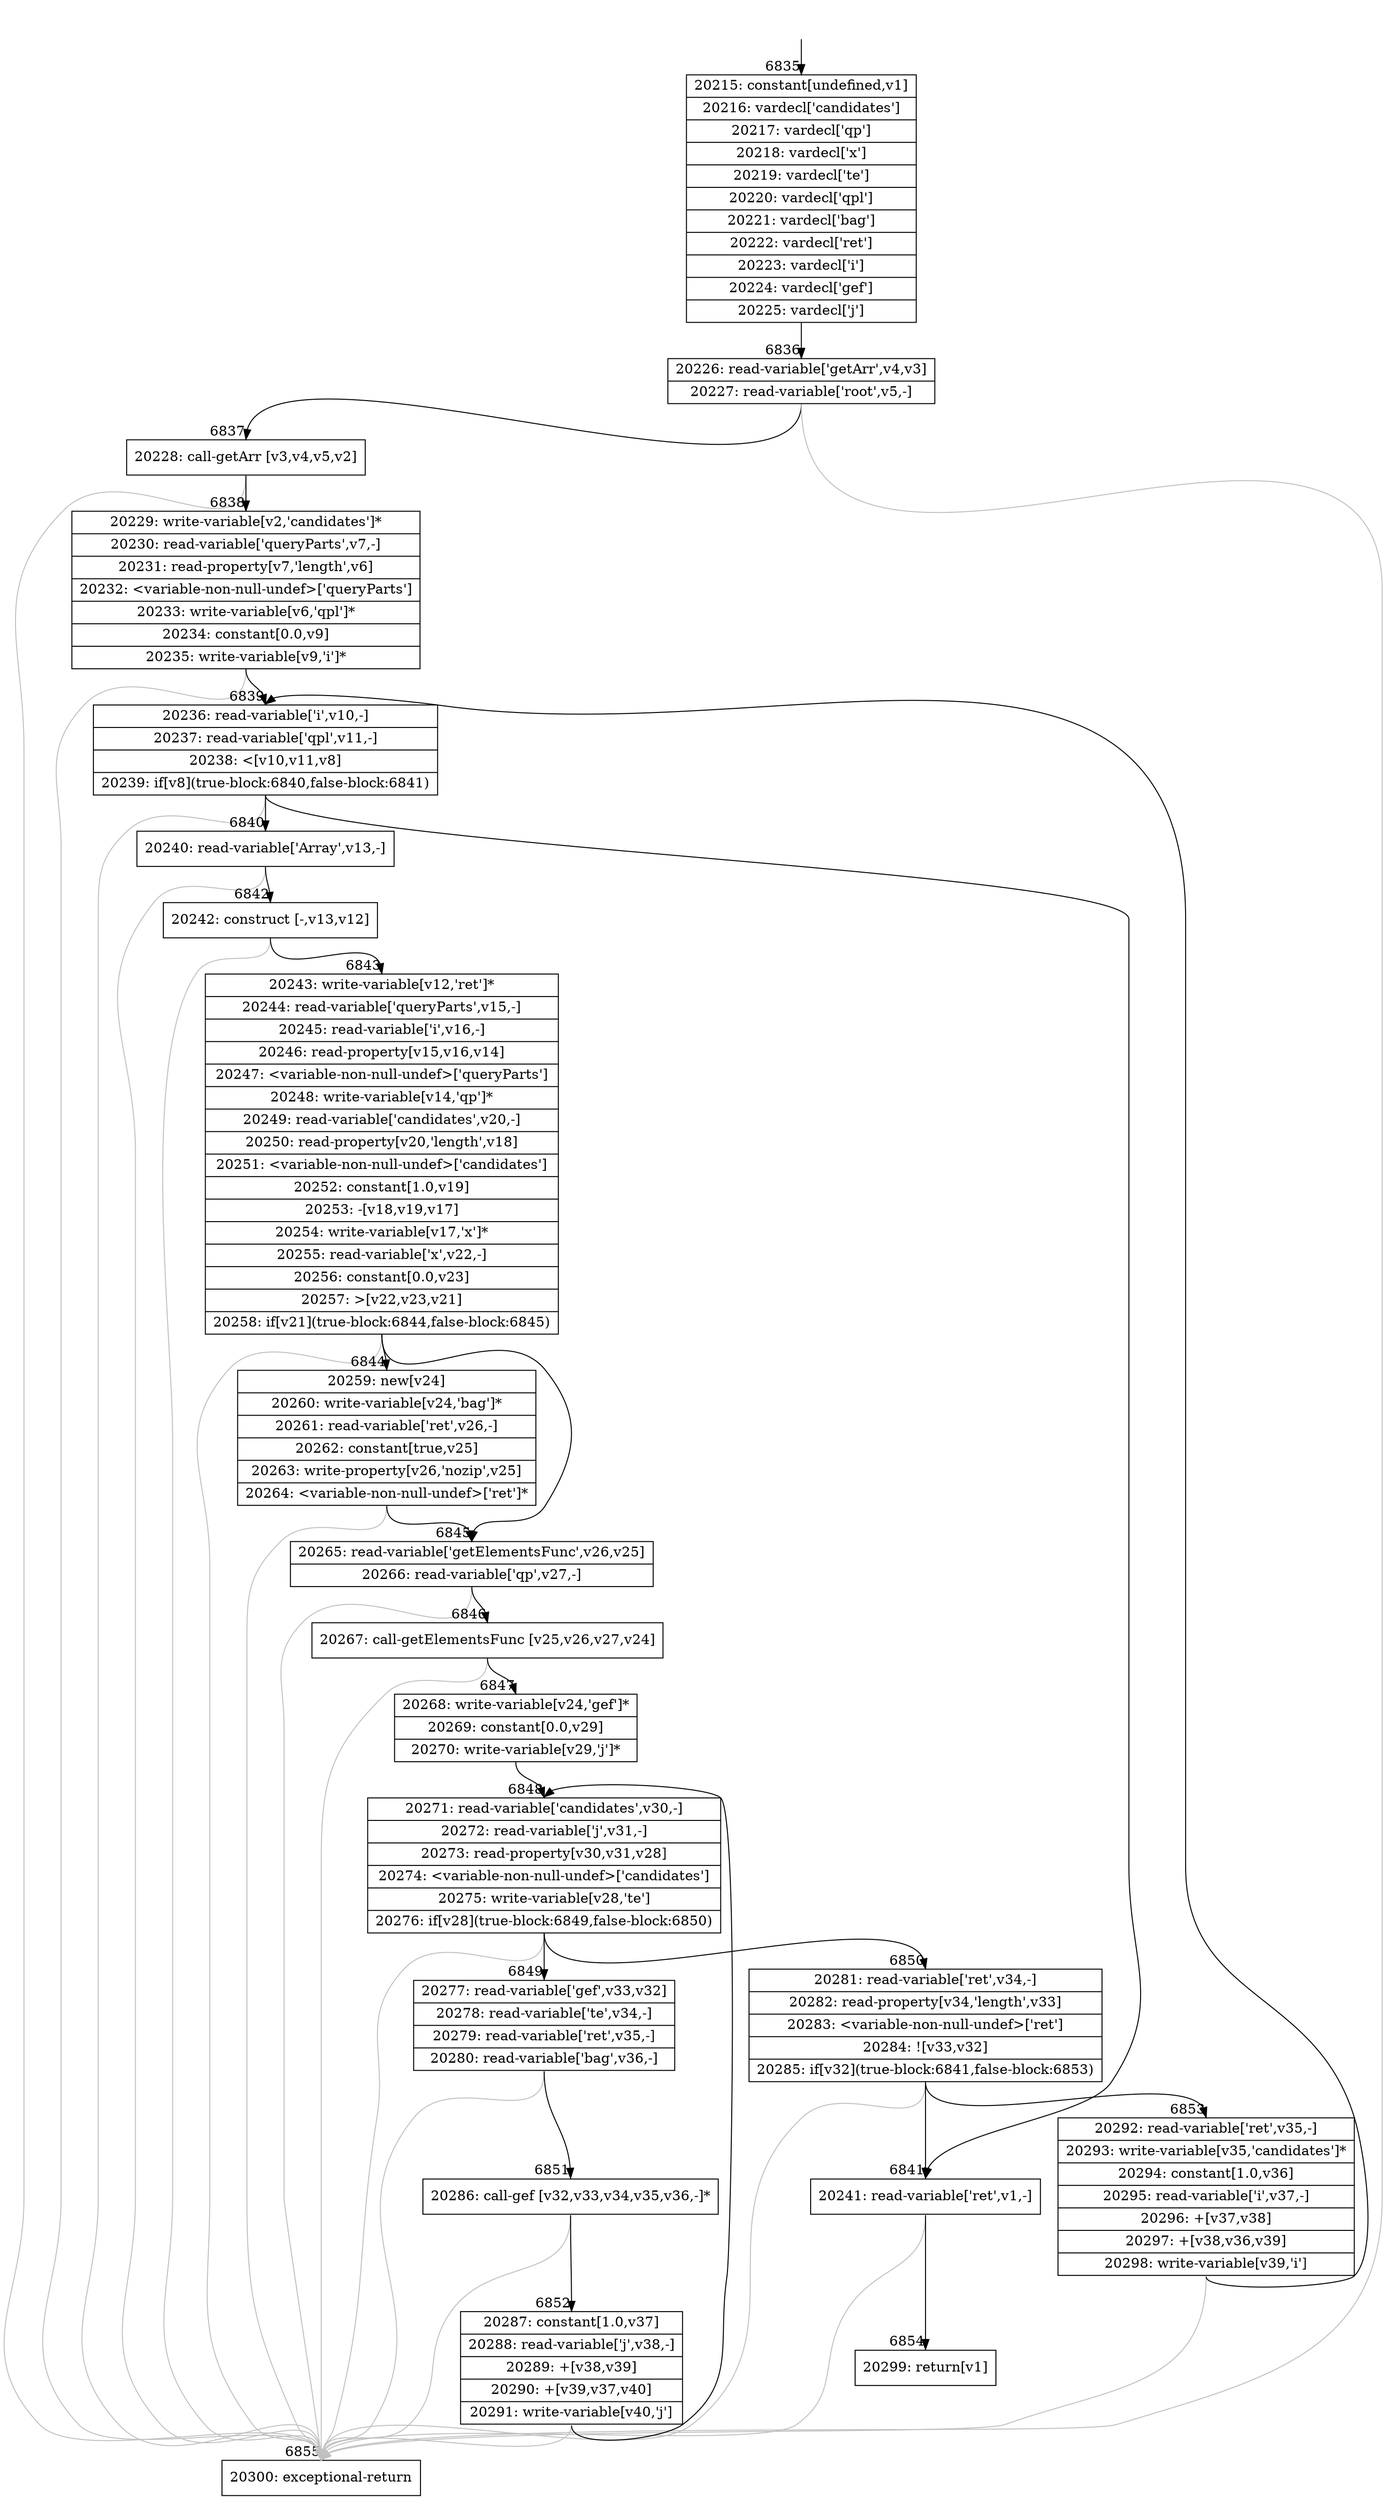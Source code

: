 digraph {
rankdir="TD"
BB_entry479[shape=none,label=""];
BB_entry479 -> BB6835 [tailport=s, headport=n, headlabel="    6835"]
BB6835 [shape=record label="{20215: constant[undefined,v1]|20216: vardecl['candidates']|20217: vardecl['qp']|20218: vardecl['x']|20219: vardecl['te']|20220: vardecl['qpl']|20221: vardecl['bag']|20222: vardecl['ret']|20223: vardecl['i']|20224: vardecl['gef']|20225: vardecl['j']}" ] 
BB6835 -> BB6836 [tailport=s, headport=n, headlabel="      6836"]
BB6836 [shape=record label="{20226: read-variable['getArr',v4,v3]|20227: read-variable['root',v5,-]}" ] 
BB6836 -> BB6837 [tailport=s, headport=n, headlabel="      6837"]
BB6836 -> BB6855 [tailport=s, headport=n, color=gray, headlabel="      6855"]
BB6837 [shape=record label="{20228: call-getArr [v3,v4,v5,v2]}" ] 
BB6837 -> BB6838 [tailport=s, headport=n, headlabel="      6838"]
BB6837 -> BB6855 [tailport=s, headport=n, color=gray]
BB6838 [shape=record label="{20229: write-variable[v2,'candidates']*|20230: read-variable['queryParts',v7,-]|20231: read-property[v7,'length',v6]|20232: \<variable-non-null-undef\>['queryParts']|20233: write-variable[v6,'qpl']*|20234: constant[0.0,v9]|20235: write-variable[v9,'i']*}" ] 
BB6838 -> BB6839 [tailport=s, headport=n, headlabel="      6839"]
BB6838 -> BB6855 [tailport=s, headport=n, color=gray]
BB6839 [shape=record label="{20236: read-variable['i',v10,-]|20237: read-variable['qpl',v11,-]|20238: \<[v10,v11,v8]|20239: if[v8](true-block:6840,false-block:6841)}" ] 
BB6839 -> BB6840 [tailport=s, headport=n, headlabel="      6840"]
BB6839 -> BB6841 [tailport=s, headport=n, headlabel="      6841"]
BB6839 -> BB6855 [tailport=s, headport=n, color=gray]
BB6840 [shape=record label="{20240: read-variable['Array',v13,-]}" ] 
BB6840 -> BB6842 [tailport=s, headport=n, headlabel="      6842"]
BB6840 -> BB6855 [tailport=s, headport=n, color=gray]
BB6841 [shape=record label="{20241: read-variable['ret',v1,-]}" ] 
BB6841 -> BB6854 [tailport=s, headport=n, headlabel="      6854"]
BB6841 -> BB6855 [tailport=s, headport=n, color=gray]
BB6842 [shape=record label="{20242: construct [-,v13,v12]}" ] 
BB6842 -> BB6843 [tailport=s, headport=n, headlabel="      6843"]
BB6842 -> BB6855 [tailport=s, headport=n, color=gray]
BB6843 [shape=record label="{20243: write-variable[v12,'ret']*|20244: read-variable['queryParts',v15,-]|20245: read-variable['i',v16,-]|20246: read-property[v15,v16,v14]|20247: \<variable-non-null-undef\>['queryParts']|20248: write-variable[v14,'qp']*|20249: read-variable['candidates',v20,-]|20250: read-property[v20,'length',v18]|20251: \<variable-non-null-undef\>['candidates']|20252: constant[1.0,v19]|20253: -[v18,v19,v17]|20254: write-variable[v17,'x']*|20255: read-variable['x',v22,-]|20256: constant[0.0,v23]|20257: \>[v22,v23,v21]|20258: if[v21](true-block:6844,false-block:6845)}" ] 
BB6843 -> BB6844 [tailport=s, headport=n, headlabel="      6844"]
BB6843 -> BB6845 [tailport=s, headport=n, headlabel="      6845"]
BB6843 -> BB6855 [tailport=s, headport=n, color=gray]
BB6844 [shape=record label="{20259: new[v24]|20260: write-variable[v24,'bag']*|20261: read-variable['ret',v26,-]|20262: constant[true,v25]|20263: write-property[v26,'nozip',v25]|20264: \<variable-non-null-undef\>['ret']*}" ] 
BB6844 -> BB6845 [tailport=s, headport=n]
BB6844 -> BB6855 [tailport=s, headport=n, color=gray]
BB6845 [shape=record label="{20265: read-variable['getElementsFunc',v26,v25]|20266: read-variable['qp',v27,-]}" ] 
BB6845 -> BB6846 [tailport=s, headport=n, headlabel="      6846"]
BB6845 -> BB6855 [tailport=s, headport=n, color=gray]
BB6846 [shape=record label="{20267: call-getElementsFunc [v25,v26,v27,v24]}" ] 
BB6846 -> BB6847 [tailport=s, headport=n, headlabel="      6847"]
BB6846 -> BB6855 [tailport=s, headport=n, color=gray]
BB6847 [shape=record label="{20268: write-variable[v24,'gef']*|20269: constant[0.0,v29]|20270: write-variable[v29,'j']*}" ] 
BB6847 -> BB6848 [tailport=s, headport=n, headlabel="      6848"]
BB6848 [shape=record label="{20271: read-variable['candidates',v30,-]|20272: read-variable['j',v31,-]|20273: read-property[v30,v31,v28]|20274: \<variable-non-null-undef\>['candidates']|20275: write-variable[v28,'te']|20276: if[v28](true-block:6849,false-block:6850)}" ] 
BB6848 -> BB6849 [tailport=s, headport=n, headlabel="      6849"]
BB6848 -> BB6850 [tailport=s, headport=n, headlabel="      6850"]
BB6848 -> BB6855 [tailport=s, headport=n, color=gray]
BB6849 [shape=record label="{20277: read-variable['gef',v33,v32]|20278: read-variable['te',v34,-]|20279: read-variable['ret',v35,-]|20280: read-variable['bag',v36,-]}" ] 
BB6849 -> BB6851 [tailport=s, headport=n, headlabel="      6851"]
BB6849 -> BB6855 [tailport=s, headport=n, color=gray]
BB6850 [shape=record label="{20281: read-variable['ret',v34,-]|20282: read-property[v34,'length',v33]|20283: \<variable-non-null-undef\>['ret']|20284: ![v33,v32]|20285: if[v32](true-block:6841,false-block:6853)}" ] 
BB6850 -> BB6841 [tailport=s, headport=n]
BB6850 -> BB6853 [tailport=s, headport=n, headlabel="      6853"]
BB6850 -> BB6855 [tailport=s, headport=n, color=gray]
BB6851 [shape=record label="{20286: call-gef [v32,v33,v34,v35,v36,-]*}" ] 
BB6851 -> BB6852 [tailport=s, headport=n, headlabel="      6852"]
BB6851 -> BB6855 [tailport=s, headport=n, color=gray]
BB6852 [shape=record label="{20287: constant[1.0,v37]|20288: read-variable['j',v38,-]|20289: +[v38,v39]|20290: +[v39,v37,v40]|20291: write-variable[v40,'j']}" ] 
BB6852 -> BB6848 [tailport=s, headport=n]
BB6852 -> BB6855 [tailport=s, headport=n, color=gray]
BB6853 [shape=record label="{20292: read-variable['ret',v35,-]|20293: write-variable[v35,'candidates']*|20294: constant[1.0,v36]|20295: read-variable['i',v37,-]|20296: +[v37,v38]|20297: +[v38,v36,v39]|20298: write-variable[v39,'i']}" ] 
BB6853 -> BB6839 [tailport=s, headport=n]
BB6853 -> BB6855 [tailport=s, headport=n, color=gray]
BB6854 [shape=record label="{20299: return[v1]}" ] 
BB6855 [shape=record label="{20300: exceptional-return}" ] 
//#$~ 9568
}
